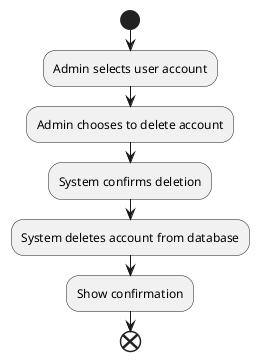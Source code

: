 @startuml DeleteAccount
|Delete Account|
start
:Admin selects user account;
:Admin chooses to delete account;
:System confirms deletion;
:System deletes account from database;
:Show confirmation;
end
@enduml
